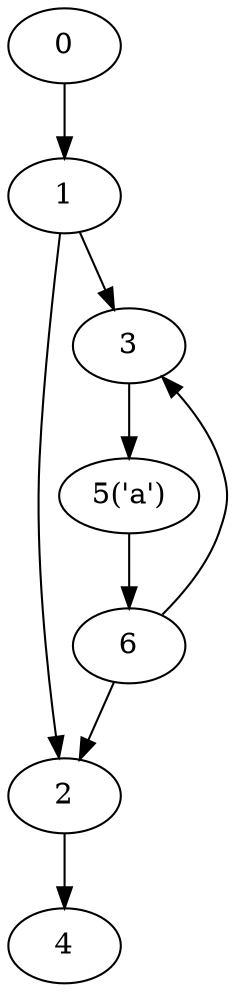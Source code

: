 digraph g {
	0 ;
	1 ;
	2 ;
	3 ;
	4 ;
	5 [label="5('a')"];
	6 ;
	0->1;
	1->2;
	6->2;
	1->3;
	6->3;
	2->4;
	3->5;
	5->6;
}
